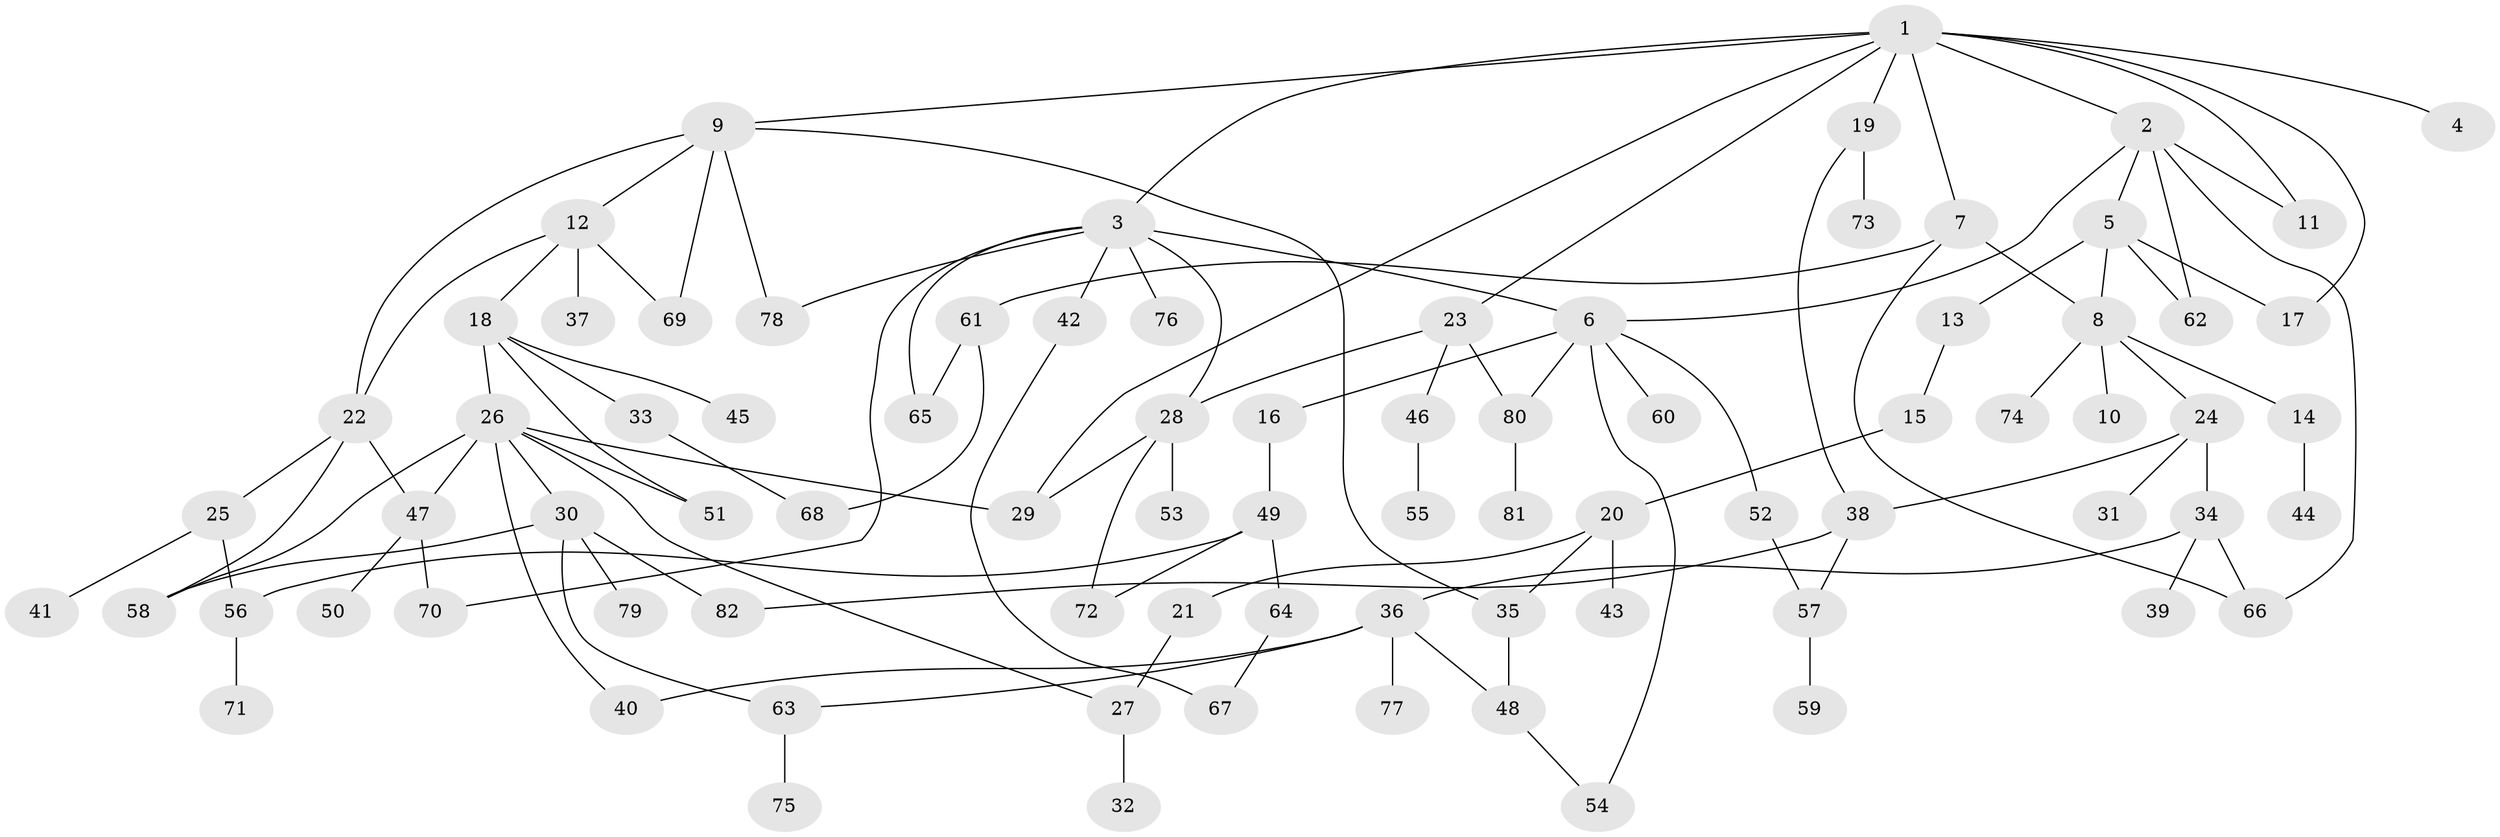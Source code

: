 // Generated by graph-tools (version 1.1) at 2025/25/03/09/25 03:25:29]
// undirected, 82 vertices, 114 edges
graph export_dot {
graph [start="1"]
  node [color=gray90,style=filled];
  1;
  2;
  3;
  4;
  5;
  6;
  7;
  8;
  9;
  10;
  11;
  12;
  13;
  14;
  15;
  16;
  17;
  18;
  19;
  20;
  21;
  22;
  23;
  24;
  25;
  26;
  27;
  28;
  29;
  30;
  31;
  32;
  33;
  34;
  35;
  36;
  37;
  38;
  39;
  40;
  41;
  42;
  43;
  44;
  45;
  46;
  47;
  48;
  49;
  50;
  51;
  52;
  53;
  54;
  55;
  56;
  57;
  58;
  59;
  60;
  61;
  62;
  63;
  64;
  65;
  66;
  67;
  68;
  69;
  70;
  71;
  72;
  73;
  74;
  75;
  76;
  77;
  78;
  79;
  80;
  81;
  82;
  1 -- 2;
  1 -- 3;
  1 -- 4;
  1 -- 7;
  1 -- 9;
  1 -- 17;
  1 -- 19;
  1 -- 23;
  1 -- 29;
  1 -- 11;
  2 -- 5;
  2 -- 11;
  2 -- 62;
  2 -- 6;
  2 -- 66;
  3 -- 6;
  3 -- 42;
  3 -- 65;
  3 -- 76;
  3 -- 78;
  3 -- 28;
  3 -- 70;
  5 -- 8;
  5 -- 13;
  5 -- 62;
  5 -- 17;
  6 -- 16;
  6 -- 52;
  6 -- 60;
  6 -- 80;
  6 -- 54;
  7 -- 61;
  7 -- 66;
  7 -- 8;
  8 -- 10;
  8 -- 14;
  8 -- 24;
  8 -- 74;
  9 -- 12;
  9 -- 69;
  9 -- 35;
  9 -- 22;
  9 -- 78;
  12 -- 18;
  12 -- 22;
  12 -- 37;
  12 -- 69;
  13 -- 15;
  14 -- 44;
  15 -- 20;
  16 -- 49;
  18 -- 26;
  18 -- 33;
  18 -- 45;
  18 -- 51;
  19 -- 73;
  19 -- 38;
  20 -- 21;
  20 -- 35;
  20 -- 43;
  21 -- 27;
  22 -- 25;
  22 -- 47;
  22 -- 58;
  23 -- 28;
  23 -- 46;
  23 -- 80;
  24 -- 31;
  24 -- 34;
  24 -- 38;
  25 -- 41;
  25 -- 56;
  26 -- 27;
  26 -- 29;
  26 -- 30;
  26 -- 51;
  26 -- 58;
  26 -- 40;
  26 -- 47;
  27 -- 32;
  28 -- 53;
  28 -- 72;
  28 -- 29;
  30 -- 58;
  30 -- 79;
  30 -- 63;
  30 -- 82;
  33 -- 68;
  34 -- 36;
  34 -- 39;
  34 -- 66;
  35 -- 48;
  36 -- 40;
  36 -- 48;
  36 -- 63;
  36 -- 77;
  38 -- 82;
  38 -- 57;
  42 -- 67;
  46 -- 55;
  47 -- 50;
  47 -- 70;
  48 -- 54;
  49 -- 64;
  49 -- 72;
  49 -- 56;
  52 -- 57;
  56 -- 71;
  57 -- 59;
  61 -- 68;
  61 -- 65;
  63 -- 75;
  64 -- 67;
  80 -- 81;
}
